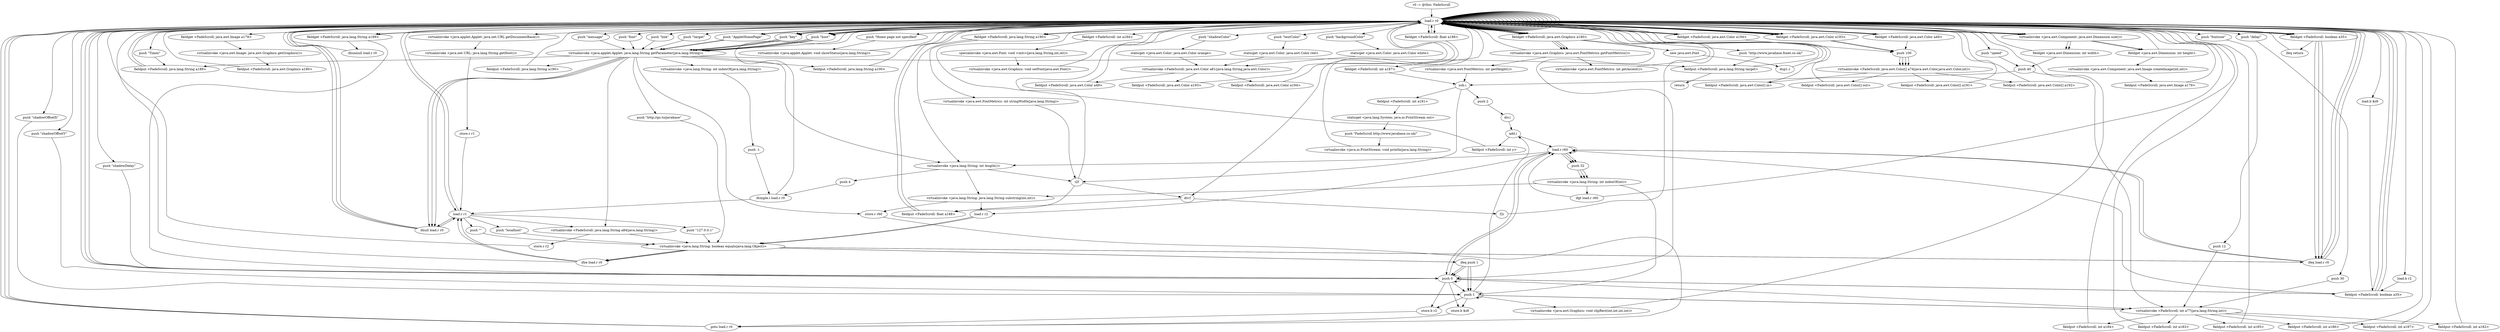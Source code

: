 digraph "" {
    "r0 := @this: FadeScroll"
    "load.r r0"
    "r0 := @this: FadeScroll"->"load.r r0";
    "load.r r0"->"load.r r0";
    "load.r r0"->"load.r r0";
    "virtualinvoke <java.awt.Component: java.awt.Dimension size()>"
    "load.r r0"->"virtualinvoke <java.awt.Component: java.awt.Dimension size()>";
    "fieldget <java.awt.Dimension: int width>"
    "virtualinvoke <java.awt.Component: java.awt.Dimension size()>"->"fieldget <java.awt.Dimension: int width>";
    "fieldget <java.awt.Dimension: int width>"->"load.r r0";
    "load.r r0"->"virtualinvoke <java.awt.Component: java.awt.Dimension size()>";
    "fieldget <java.awt.Dimension: int height>"
    "virtualinvoke <java.awt.Component: java.awt.Dimension size()>"->"fieldget <java.awt.Dimension: int height>";
    "virtualinvoke <java.awt.Component: java.awt.Image createImage(int,int)>"
    "fieldget <java.awt.Dimension: int height>"->"virtualinvoke <java.awt.Component: java.awt.Image createImage(int,int)>";
    "fieldput <FadeScroll: java.awt.Image a179>"
    "virtualinvoke <java.awt.Component: java.awt.Image createImage(int,int)>"->"fieldput <FadeScroll: java.awt.Image a179>";
    "fieldput <FadeScroll: java.awt.Image a179>"->"load.r r0";
    "load.r r0"->"load.r r0";
    "fieldget <FadeScroll: java.awt.Image a179>"
    "load.r r0"->"fieldget <FadeScroll: java.awt.Image a179>";
    "virtualinvoke <java.awt.Image: java.awt.Graphics getGraphics()>"
    "fieldget <FadeScroll: java.awt.Image a179>"->"virtualinvoke <java.awt.Image: java.awt.Graphics getGraphics()>";
    "fieldput <FadeScroll: java.awt.Graphics a180>"
    "virtualinvoke <java.awt.Image: java.awt.Graphics getGraphics()>"->"fieldput <FadeScroll: java.awt.Graphics a180>";
    "fieldput <FadeScroll: java.awt.Graphics a180>"->"load.r r0";
    "load.r r0"->"load.r r0";
    "push \"message\""
    "load.r r0"->"push \"message\"";
    "virtualinvoke <java.applet.Applet: java.lang.String getParameter(java.lang.String)>"
    "push \"message\""->"virtualinvoke <java.applet.Applet: java.lang.String getParameter(java.lang.String)>";
    "fieldput <FadeScroll: java.lang.String a190>"
    "virtualinvoke <java.applet.Applet: java.lang.String getParameter(java.lang.String)>"->"fieldput <FadeScroll: java.lang.String a190>";
    "fieldput <FadeScroll: java.lang.String a190>"->"load.r r0";
    "load.r r0"->"load.r r0";
    "push \"font\""
    "load.r r0"->"push \"font\"";
    "push \"font\""->"virtualinvoke <java.applet.Applet: java.lang.String getParameter(java.lang.String)>";
    "fieldput <FadeScroll: java.lang.String a189>"
    "virtualinvoke <java.applet.Applet: java.lang.String getParameter(java.lang.String)>"->"fieldput <FadeScroll: java.lang.String a189>";
    "fieldput <FadeScroll: java.lang.String a189>"->"load.r r0";
    "fieldget <FadeScroll: java.lang.String a189>"
    "load.r r0"->"fieldget <FadeScroll: java.lang.String a189>";
    "ifnonnull load.r r0"
    "fieldget <FadeScroll: java.lang.String a189>"->"ifnonnull load.r r0";
    "ifnonnull load.r r0"->"load.r r0";
    "push \"Times\""
    "load.r r0"->"push \"Times\"";
    "push \"Times\""->"fieldput <FadeScroll: java.lang.String a189>";
    "fieldput <FadeScroll: java.lang.String a189>"->"load.r r0";
    "load.r r0"->"load.r r0";
    "push \"fontsize\""
    "load.r r0"->"push \"fontsize\"";
    "push 12"
    "push \"fontsize\""->"push 12";
    "virtualinvoke <FadeScroll: int a77(java.lang.String,int)>"
    "push 12"->"virtualinvoke <FadeScroll: int a77(java.lang.String,int)>";
    "fieldput <FadeScroll: int a184>"
    "virtualinvoke <FadeScroll: int a77(java.lang.String,int)>"->"fieldput <FadeScroll: int a184>";
    "fieldput <FadeScroll: int a184>"->"load.r r0";
    "fieldget <FadeScroll: java.awt.Graphics a180>"
    "load.r r0"->"fieldget <FadeScroll: java.awt.Graphics a180>";
    "new java.awt.Font"
    "fieldget <FadeScroll: java.awt.Graphics a180>"->"new java.awt.Font";
    "dup1.r"
    "new java.awt.Font"->"dup1.r";
    "dup1.r"->"load.r r0";
    "load.r r0"->"fieldget <FadeScroll: java.lang.String a189>";
    "push 0"
    "fieldget <FadeScroll: java.lang.String a189>"->"push 0";
    "push 0"->"load.r r0";
    "fieldget <FadeScroll: int a184>"
    "load.r r0"->"fieldget <FadeScroll: int a184>";
    "specialinvoke <java.awt.Font: void <init>(java.lang.String,int,int)>"
    "fieldget <FadeScroll: int a184>"->"specialinvoke <java.awt.Font: void <init>(java.lang.String,int,int)>";
    "virtualinvoke <java.awt.Graphics: void setFont(java.awt.Font)>"
    "specialinvoke <java.awt.Font: void <init>(java.lang.String,int,int)>"->"virtualinvoke <java.awt.Graphics: void setFont(java.awt.Font)>";
    "virtualinvoke <java.awt.Graphics: void setFont(java.awt.Font)>"->"load.r r0";
    "load.r r0"->"load.r r0";
    "push \"speed\""
    "load.r r0"->"push \"speed\"";
    "push 40"
    "push \"speed\""->"push 40";
    "push 40"->"virtualinvoke <FadeScroll: int a77(java.lang.String,int)>";
    "fieldput <FadeScroll: int a183>"
    "virtualinvoke <FadeScroll: int a77(java.lang.String,int)>"->"fieldput <FadeScroll: int a183>";
    "fieldput <FadeScroll: int a183>"->"load.r r0";
    "load.r r0"->"load.r r0";
    "push \"shadowOffsetX\""
    "load.r r0"->"push \"shadowOffsetX\"";
    "push 1"
    "push \"shadowOffsetX\""->"push 1";
    "push 1"->"virtualinvoke <FadeScroll: int a77(java.lang.String,int)>";
    "fieldput <FadeScroll: int a185>"
    "virtualinvoke <FadeScroll: int a77(java.lang.String,int)>"->"fieldput <FadeScroll: int a185>";
    "fieldput <FadeScroll: int a185>"->"load.r r0";
    "load.r r0"->"load.r r0";
    "push \"shadowOffsetY\""
    "load.r r0"->"push \"shadowOffsetY\"";
    "push \"shadowOffsetY\""->"push 1";
    "push 1"->"virtualinvoke <FadeScroll: int a77(java.lang.String,int)>";
    "fieldput <FadeScroll: int a186>"
    "virtualinvoke <FadeScroll: int a77(java.lang.String,int)>"->"fieldput <FadeScroll: int a186>";
    "fieldput <FadeScroll: int a186>"->"load.r r0";
    "load.r r0"->"load.r r0";
    "push \"shadowDelay\""
    "load.r r0"->"push \"shadowDelay\"";
    "push \"shadowDelay\""->"push 0";
    "push 0"->"virtualinvoke <FadeScroll: int a77(java.lang.String,int)>";
    "fieldput <FadeScroll: int a187>"
    "virtualinvoke <FadeScroll: int a77(java.lang.String,int)>"->"fieldput <FadeScroll: int a187>";
    "fieldput <FadeScroll: int a187>"->"load.r r0";
    "load.r r0"->"load.r r0";
    "push \"delay\""
    "load.r r0"->"push \"delay\"";
    "push 30"
    "push \"delay\""->"push 30";
    "push 30"->"virtualinvoke <FadeScroll: int a77(java.lang.String,int)>";
    "fieldput <FadeScroll: int a182>"
    "virtualinvoke <FadeScroll: int a77(java.lang.String,int)>"->"fieldput <FadeScroll: int a182>";
    "fieldput <FadeScroll: int a182>"->"load.r r0";
    "load.r r0"->"load.r r0";
    "push \"link\""
    "load.r r0"->"push \"link\"";
    "push \"link\""->"virtualinvoke <java.applet.Applet: java.lang.String getParameter(java.lang.String)>";
    "fieldput <FadeScroll: java.lang.String a100>"
    "virtualinvoke <java.applet.Applet: java.lang.String getParameter(java.lang.String)>"->"fieldput <FadeScroll: java.lang.String a100>";
    "fieldput <FadeScroll: java.lang.String a100>"->"load.r r0";
    "load.r r0"->"load.r r0";
    "push \"target\""
    "load.r r0"->"push \"target\"";
    "push \"target\""->"virtualinvoke <java.applet.Applet: java.lang.String getParameter(java.lang.String)>";
    "fieldput <FadeScroll: java.lang.String target>"
    "virtualinvoke <java.applet.Applet: java.lang.String getParameter(java.lang.String)>"->"fieldput <FadeScroll: java.lang.String target>";
    "fieldput <FadeScroll: java.lang.String target>"->"load.r r0";
    "load.r r0"->"load.r r0";
    "push \"textColor\""
    "load.r r0"->"push \"textColor\"";
    "staticget <java.awt.Color: java.awt.Color red>"
    "push \"textColor\""->"staticget <java.awt.Color: java.awt.Color red>";
    "virtualinvoke <FadeScroll: java.awt.Color a81(java.lang.String,java.awt.Color)>"
    "staticget <java.awt.Color: java.awt.Color red>"->"virtualinvoke <FadeScroll: java.awt.Color a81(java.lang.String,java.awt.Color)>";
    "fieldput <FadeScroll: java.awt.Color a49>"
    "virtualinvoke <FadeScroll: java.awt.Color a81(java.lang.String,java.awt.Color)>"->"fieldput <FadeScroll: java.awt.Color a49>";
    "fieldput <FadeScroll: java.awt.Color a49>"->"load.r r0";
    "load.r r0"->"load.r r0";
    "push \"backgroundColor\""
    "load.r r0"->"push \"backgroundColor\"";
    "staticget <java.awt.Color: java.awt.Color white>"
    "push \"backgroundColor\""->"staticget <java.awt.Color: java.awt.Color white>";
    "staticget <java.awt.Color: java.awt.Color white>"->"virtualinvoke <FadeScroll: java.awt.Color a81(java.lang.String,java.awt.Color)>";
    "fieldput <FadeScroll: java.awt.Color a193>"
    "virtualinvoke <FadeScroll: java.awt.Color a81(java.lang.String,java.awt.Color)>"->"fieldput <FadeScroll: java.awt.Color a193>";
    "fieldput <FadeScroll: java.awt.Color a193>"->"load.r r0";
    "load.r r0"->"load.r r0";
    "push \"shadowColor\""
    "load.r r0"->"push \"shadowColor\"";
    "staticget <java.awt.Color: java.awt.Color orange>"
    "push \"shadowColor\""->"staticget <java.awt.Color: java.awt.Color orange>";
    "staticget <java.awt.Color: java.awt.Color orange>"->"virtualinvoke <FadeScroll: java.awt.Color a81(java.lang.String,java.awt.Color)>";
    "fieldput <FadeScroll: java.awt.Color a194>"
    "virtualinvoke <FadeScroll: java.awt.Color a81(java.lang.String,java.awt.Color)>"->"fieldput <FadeScroll: java.awt.Color a194>";
    "fieldput <FadeScroll: java.awt.Color a194>"->"load.r r0";
    "load.r r0"->"load.r r0";
    "load.r r0"->"load.r r0";
    "fieldget <FadeScroll: java.awt.Color a193>"
    "load.r r0"->"fieldget <FadeScroll: java.awt.Color a193>";
    "fieldget <FadeScroll: java.awt.Color a193>"->"load.r r0";
    "fieldget <FadeScroll: java.awt.Color a49>"
    "load.r r0"->"fieldget <FadeScroll: java.awt.Color a49>";
    "push 100"
    "fieldget <FadeScroll: java.awt.Color a49>"->"push 100";
    "virtualinvoke <FadeScroll: java.awt.Color[] a74(java.awt.Color,java.awt.Color,int)>"
    "push 100"->"virtualinvoke <FadeScroll: java.awt.Color[] a74(java.awt.Color,java.awt.Color,int)>";
    "fieldput <FadeScroll: java.awt.Color[] in>"
    "virtualinvoke <FadeScroll: java.awt.Color[] a74(java.awt.Color,java.awt.Color,int)>"->"fieldput <FadeScroll: java.awt.Color[] in>";
    "fieldput <FadeScroll: java.awt.Color[] in>"->"load.r r0";
    "load.r r0"->"load.r r0";
    "load.r r0"->"load.r r0";
    "load.r r0"->"fieldget <FadeScroll: java.awt.Color a49>";
    "fieldget <FadeScroll: java.awt.Color a49>"->"load.r r0";
    "load.r r0"->"fieldget <FadeScroll: java.awt.Color a193>";
    "fieldget <FadeScroll: java.awt.Color a193>"->"push 100";
    "push 100"->"virtualinvoke <FadeScroll: java.awt.Color[] a74(java.awt.Color,java.awt.Color,int)>";
    "fieldput <FadeScroll: java.awt.Color[] out>"
    "virtualinvoke <FadeScroll: java.awt.Color[] a74(java.awt.Color,java.awt.Color,int)>"->"fieldput <FadeScroll: java.awt.Color[] out>";
    "fieldput <FadeScroll: java.awt.Color[] out>"->"load.r r0";
    "load.r r0"->"load.r r0";
    "load.r r0"->"load.r r0";
    "load.r r0"->"fieldget <FadeScroll: java.awt.Color a193>";
    "fieldget <FadeScroll: java.awt.Color a193>"->"load.r r0";
    "fieldget <FadeScroll: java.awt.Color a194>"
    "load.r r0"->"fieldget <FadeScroll: java.awt.Color a194>";
    "fieldget <FadeScroll: java.awt.Color a194>"->"push 100";
    "push 100"->"virtualinvoke <FadeScroll: java.awt.Color[] a74(java.awt.Color,java.awt.Color,int)>";
    "fieldput <FadeScroll: java.awt.Color[] a191>"
    "virtualinvoke <FadeScroll: java.awt.Color[] a74(java.awt.Color,java.awt.Color,int)>"->"fieldput <FadeScroll: java.awt.Color[] a191>";
    "fieldput <FadeScroll: java.awt.Color[] a191>"->"load.r r0";
    "load.r r0"->"load.r r0";
    "load.r r0"->"load.r r0";
    "load.r r0"->"fieldget <FadeScroll: java.awt.Color a194>";
    "fieldget <FadeScroll: java.awt.Color a194>"->"load.r r0";
    "load.r r0"->"fieldget <FadeScroll: java.awt.Color a193>";
    "fieldget <FadeScroll: java.awt.Color a193>"->"push 100";
    "push 100"->"virtualinvoke <FadeScroll: java.awt.Color[] a74(java.awt.Color,java.awt.Color,int)>";
    "fieldput <FadeScroll: java.awt.Color[] a192>"
    "virtualinvoke <FadeScroll: java.awt.Color[] a74(java.awt.Color,java.awt.Color,int)>"->"fieldput <FadeScroll: java.awt.Color[] a192>";
    "fieldput <FadeScroll: java.awt.Color[] a192>"->"load.r r0";
    "load.r r0"->"load.r r0";
    "load.r r0"->"fieldget <FadeScroll: java.awt.Graphics a180>";
    "virtualinvoke <java.awt.Graphics: java.awt.FontMetrics getFontMetrics()>"
    "fieldget <FadeScroll: java.awt.Graphics a180>"->"virtualinvoke <java.awt.Graphics: java.awt.FontMetrics getFontMetrics()>";
    "virtualinvoke <java.awt.FontMetrics: int getAscent()>"
    "virtualinvoke <java.awt.Graphics: java.awt.FontMetrics getFontMetrics()>"->"virtualinvoke <java.awt.FontMetrics: int getAscent()>";
    "virtualinvoke <java.awt.FontMetrics: int getAscent()>"->"load.r r0";
    "load.r r0"->"virtualinvoke <java.awt.Component: java.awt.Dimension size()>";
    "virtualinvoke <java.awt.Component: java.awt.Dimension size()>"->"fieldget <java.awt.Dimension: int height>";
    "fieldget <java.awt.Dimension: int height>"->"load.r r0";
    "load.r r0"->"fieldget <FadeScroll: java.awt.Graphics a180>";
    "fieldget <FadeScroll: java.awt.Graphics a180>"->"virtualinvoke <java.awt.Graphics: java.awt.FontMetrics getFontMetrics()>";
    "virtualinvoke <java.awt.FontMetrics: int getHeight()>"
    "virtualinvoke <java.awt.Graphics: java.awt.FontMetrics getFontMetrics()>"->"virtualinvoke <java.awt.FontMetrics: int getHeight()>";
    "sub.i"
    "virtualinvoke <java.awt.FontMetrics: int getHeight()>"->"sub.i";
    "push 2"
    "sub.i"->"push 2";
    "div.i"
    "push 2"->"div.i";
    "add.i"
    "div.i"->"add.i";
    "fieldput <FadeScroll: int y>"
    "add.i"->"fieldput <FadeScroll: int y>";
    "fieldput <FadeScroll: int y>"->"load.r r0";
    "load.r r0"->"load.r r0";
    "load.r r0"->"fieldget <FadeScroll: java.awt.Graphics a180>";
    "fieldget <FadeScroll: java.awt.Graphics a180>"->"virtualinvoke <java.awt.Graphics: java.awt.FontMetrics getFontMetrics()>";
    "virtualinvoke <java.awt.Graphics: java.awt.FontMetrics getFontMetrics()>"->"load.r r0";
    "fieldget <FadeScroll: java.lang.String a190>"
    "load.r r0"->"fieldget <FadeScroll: java.lang.String a190>";
    "virtualinvoke <java.awt.FontMetrics: int stringWidth(java.lang.String)>"
    "fieldget <FadeScroll: java.lang.String a190>"->"virtualinvoke <java.awt.FontMetrics: int stringWidth(java.lang.String)>";
    "i2f"
    "virtualinvoke <java.awt.FontMetrics: int stringWidth(java.lang.String)>"->"i2f";
    "fieldput <FadeScroll: float a188>"
    "i2f"->"fieldput <FadeScroll: float a188>";
    "fieldput <FadeScroll: float a188>"->"load.r r0";
    "load.r r0"->"load.r r0";
    "fieldget <FadeScroll: float a188>"
    "load.r r0"->"fieldget <FadeScroll: float a188>";
    "fieldget <FadeScroll: float a188>"->"load.r r0";
    "load.r r0"->"fieldget <FadeScroll: java.lang.String a190>";
    "virtualinvoke <java.lang.String: int length()>"
    "fieldget <FadeScroll: java.lang.String a190>"->"virtualinvoke <java.lang.String: int length()>";
    "virtualinvoke <java.lang.String: int length()>"->"i2f";
    "div.f"
    "i2f"->"div.f";
    "div.f"->"fieldput <FadeScroll: float a188>";
    "fieldput <FadeScroll: float a188>"->"load.r r0";
    "load.r r0"->"load.r r0";
    "load.r r0"->"virtualinvoke <java.awt.Component: java.awt.Dimension size()>";
    "virtualinvoke <java.awt.Component: java.awt.Dimension size()>"->"fieldget <java.awt.Dimension: int width>";
    "fieldget <java.awt.Dimension: int width>"->"push 40";
    "push 40"->"sub.i";
    "sub.i"->"i2f";
    "i2f"->"load.r r0";
    "load.r r0"->"fieldget <FadeScroll: float a188>";
    "fieldget <FadeScroll: float a188>"->"div.f";
    "f2i"
    "div.f"->"f2i";
    "f2i"->"load.r r0";
    "fieldget <FadeScroll: int a187>"
    "load.r r0"->"fieldget <FadeScroll: int a187>";
    "fieldget <FadeScroll: int a187>"->"sub.i";
    "fieldput <FadeScroll: int a181>"
    "sub.i"->"fieldput <FadeScroll: int a181>";
    "staticget <java.lang.System: java.io.PrintStream out>"
    "fieldput <FadeScroll: int a181>"->"staticget <java.lang.System: java.io.PrintStream out>";
    "push \"FadeScroll http://www.javabase.co.uk/\""
    "staticget <java.lang.System: java.io.PrintStream out>"->"push \"FadeScroll http://www.javabase.co.uk/\"";
    "virtualinvoke <java.io.PrintStream: void println(java.lang.String)>"
    "push \"FadeScroll http://www.javabase.co.uk/\""->"virtualinvoke <java.io.PrintStream: void println(java.lang.String)>";
    "virtualinvoke <java.io.PrintStream: void println(java.lang.String)>"->"load.r r0";
    "push \"AppletHomePage\""
    "load.r r0"->"push \"AppletHomePage\"";
    "push \"AppletHomePage\""->"virtualinvoke <java.applet.Applet: java.lang.String getParameter(java.lang.String)>";
    "ifnull load.r r0"
    "virtualinvoke <java.applet.Applet: java.lang.String getParameter(java.lang.String)>"->"ifnull load.r r0";
    "ifnull load.r r0"->"load.r r0";
    "load.r r0"->"push \"AppletHomePage\"";
    "push \"AppletHomePage\""->"virtualinvoke <java.applet.Applet: java.lang.String getParameter(java.lang.String)>";
    "push \"http://go.to/javabase\""
    "virtualinvoke <java.applet.Applet: java.lang.String getParameter(java.lang.String)>"->"push \"http://go.to/javabase\"";
    "virtualinvoke <java.lang.String: boolean equals(java.lang.Object)>"
    "push \"http://go.to/javabase\""->"virtualinvoke <java.lang.String: boolean equals(java.lang.Object)>";
    "ifne load.r r0"
    "virtualinvoke <java.lang.String: boolean equals(java.lang.Object)>"->"ifne load.r r0";
    "ifne load.r r0"->"load.r r0";
    "load.r r0"->"fieldget <FadeScroll: java.awt.Graphics a180>";
    "fieldget <FadeScroll: java.awt.Graphics a180>"->"push 0";
    "push 0"->"push 0";
    "push 0"->"push 1";
    "push 1"->"push 1";
    "virtualinvoke <java.awt.Graphics: void clipRect(int,int,int,int)>"
    "push 1"->"virtualinvoke <java.awt.Graphics: void clipRect(int,int,int,int)>";
    "virtualinvoke <java.awt.Graphics: void clipRect(int,int,int,int)>"->"load.r r0";
    "push \"Home page not specified\""
    "load.r r0"->"push \"Home page not specified\"";
    "virtualinvoke <java.applet.Applet: void showStatus(java.lang.String)>"
    "push \"Home page not specified\""->"virtualinvoke <java.applet.Applet: void showStatus(java.lang.String)>";
    "virtualinvoke <java.applet.Applet: void showStatus(java.lang.String)>"->"load.r r0";
    "virtualinvoke <java.applet.Applet: java.net.URL getDocumentBase()>"
    "load.r r0"->"virtualinvoke <java.applet.Applet: java.net.URL getDocumentBase()>";
    "virtualinvoke <java.net.URL: java.lang.String getHost()>"
    "virtualinvoke <java.applet.Applet: java.net.URL getDocumentBase()>"->"virtualinvoke <java.net.URL: java.lang.String getHost()>";
    "store.r r1"
    "virtualinvoke <java.net.URL: java.lang.String getHost()>"->"store.r r1";
    "load.r r1"
    "store.r r1"->"load.r r1";
    "load.r r1"->"ifnull load.r r0";
    "ifnull load.r r0"->"load.r r1";
    "push \"localhost\""
    "load.r r1"->"push \"localhost\"";
    "push \"localhost\""->"virtualinvoke <java.lang.String: boolean equals(java.lang.Object)>";
    "virtualinvoke <java.lang.String: boolean equals(java.lang.Object)>"->"ifne load.r r0";
    "ifne load.r r0"->"load.r r1";
    "push \"127.0.0.1\""
    "load.r r1"->"push \"127.0.0.1\"";
    "push \"127.0.0.1\""->"virtualinvoke <java.lang.String: boolean equals(java.lang.Object)>";
    "virtualinvoke <java.lang.String: boolean equals(java.lang.Object)>"->"ifne load.r r0";
    "ifne load.r r0"->"load.r r1";
    "push \"\""
    "load.r r1"->"push \"\"";
    "push \"\""->"virtualinvoke <java.lang.String: boolean equals(java.lang.Object)>";
    "ifeq load.r r0"
    "virtualinvoke <java.lang.String: boolean equals(java.lang.Object)>"->"ifeq load.r r0";
    "ifeq load.r r0"->"load.r r0";
    "load.r r0"->"push 0";
    "fieldput <FadeScroll: boolean a35>"
    "push 0"->"fieldput <FadeScroll: boolean a35>";
    "fieldput <FadeScroll: boolean a35>"->"load.r r0";
    "push \"key\""
    "load.r r0"->"push \"key\"";
    "push \"key\""->"virtualinvoke <java.applet.Applet: java.lang.String getParameter(java.lang.String)>";
    "virtualinvoke <java.applet.Applet: java.lang.String getParameter(java.lang.String)>"->"ifnull load.r r0";
    "ifnull load.r r0"->"load.r r0";
    "load.r r0"->"load.r r1";
    "virtualinvoke <FadeScroll: java.lang.String a84(java.lang.String)>"
    "load.r r1"->"virtualinvoke <FadeScroll: java.lang.String a84(java.lang.String)>";
    "store.r r2"
    "virtualinvoke <FadeScroll: java.lang.String a84(java.lang.String)>"->"store.r r2";
    "store.r r2"->"load.r r0";
    "load.r r0"->"push \"key\"";
    "push \"key\""->"virtualinvoke <java.applet.Applet: java.lang.String getParameter(java.lang.String)>";
    "store.r r60"
    "virtualinvoke <java.applet.Applet: java.lang.String getParameter(java.lang.String)>"->"store.r r60";
    "goto load.r r0"
    "store.r r60"->"goto load.r r0";
    "goto load.r r0"->"load.r r0";
    "fieldget <FadeScroll: boolean a35>"
    "load.r r0"->"fieldget <FadeScroll: boolean a35>";
    "fieldget <FadeScroll: boolean a35>"->"ifeq load.r r0";
    "load.r r60"
    "ifeq load.r r0"->"load.r r60";
    "push 32"
    "load.r r60"->"push 32";
    "virtualinvoke <java.lang.String: int indexOf(int)>"
    "push 32"->"virtualinvoke <java.lang.String: int indexOf(int)>";
    "ifgt load.r r60"
    "virtualinvoke <java.lang.String: int indexOf(int)>"->"ifgt load.r r60";
    "ifgt load.r r60"->"load.r r0";
    "load.r r0"->"fieldget <FadeScroll: boolean a35>";
    "fieldget <FadeScroll: boolean a35>"->"ifeq load.r r0";
    "ifeq load.r r0"->"load.r r60";
    "load.r r2"
    "load.r r60"->"load.r r2";
    "load.r r2"->"virtualinvoke <java.lang.String: boolean equals(java.lang.Object)>";
    "ifeq push 1"
    "virtualinvoke <java.lang.String: boolean equals(java.lang.Object)>"->"ifeq push 1";
    "ifeq push 1"->"push 0";
    "store.b r2"
    "push 0"->"store.b r2";
    "store.b r2"->"goto load.r r0";
    "goto load.r r0"->"load.r r0";
    "load.b r2"
    "load.r r0"->"load.b r2";
    "load.b r2"->"fieldput <FadeScroll: boolean a35>";
    "fieldput <FadeScroll: boolean a35>"->"load.r r0";
    "load.r r0"->"fieldget <FadeScroll: boolean a35>";
    "fieldget <FadeScroll: boolean a35>"->"ifeq load.r r0";
    "ifeq load.r r0"->"load.r r0";
    "push \"host\""
    "load.r r0"->"push \"host\"";
    "push \"host\""->"virtualinvoke <java.applet.Applet: java.lang.String getParameter(java.lang.String)>";
    "virtualinvoke <java.applet.Applet: java.lang.String getParameter(java.lang.String)>"->"ifnull load.r r0";
    "ifnull load.r r0"->"load.r r0";
    "load.r r0"->"push \"host\"";
    "push \"host\""->"virtualinvoke <java.applet.Applet: java.lang.String getParameter(java.lang.String)>";
    "virtualinvoke <java.applet.Applet: java.lang.String getParameter(java.lang.String)>"->"virtualinvoke <java.lang.String: int length()>";
    "push 4"
    "virtualinvoke <java.lang.String: int length()>"->"push 4";
    "ifcmple.i load.r r0"
    "push 4"->"ifcmple.i load.r r0";
    "ifcmple.i load.r r0"->"load.r r1";
    "load.r r1"->"load.r r0";
    "load.r r0"->"push \"host\"";
    "push \"host\""->"virtualinvoke <java.applet.Applet: java.lang.String getParameter(java.lang.String)>";
    "virtualinvoke <java.lang.String: int indexOf(java.lang.String)>"
    "virtualinvoke <java.applet.Applet: java.lang.String getParameter(java.lang.String)>"->"virtualinvoke <java.lang.String: int indexOf(java.lang.String)>";
    "push -1"
    "virtualinvoke <java.lang.String: int indexOf(java.lang.String)>"->"push -1";
    "push -1"->"ifcmple.i load.r r0";
    "ifcmple.i load.r r0"->"load.r r0";
    "load.r r0"->"push \"key\"";
    "push \"key\""->"virtualinvoke <java.applet.Applet: java.lang.String getParameter(java.lang.String)>";
    "virtualinvoke <java.applet.Applet: java.lang.String getParameter(java.lang.String)>"->"load.r r0";
    "load.r r0"->"load.r r0";
    "load.r r0"->"push \"host\"";
    "push \"host\""->"virtualinvoke <java.applet.Applet: java.lang.String getParameter(java.lang.String)>";
    "virtualinvoke <java.applet.Applet: java.lang.String getParameter(java.lang.String)>"->"virtualinvoke <FadeScroll: java.lang.String a84(java.lang.String)>";
    "virtualinvoke <FadeScroll: java.lang.String a84(java.lang.String)>"->"virtualinvoke <java.lang.String: boolean equals(java.lang.Object)>";
    "virtualinvoke <java.lang.String: boolean equals(java.lang.Object)>"->"ifeq load.r r0";
    "ifeq load.r r0"->"load.r r0";
    "load.r r0"->"push 0";
    "push 0"->"fieldput <FadeScroll: boolean a35>";
    "fieldput <FadeScroll: boolean a35>"->"load.r r0";
    "load.r r0"->"fieldget <FadeScroll: boolean a35>";
    "ifeq return"
    "fieldget <FadeScroll: boolean a35>"->"ifeq return";
    "ifeq return"->"load.r r0";
    "push \"http://www.javabase.fsnet.co.uk/\""
    "load.r r0"->"push \"http://www.javabase.fsnet.co.uk/\"";
    "push \"http://www.javabase.fsnet.co.uk/\""->"fieldput <FadeScroll: java.lang.String target>";
    "return"
    "fieldput <FadeScroll: java.lang.String target>"->"return";
    "ifeq push 1"->"push 1";
    "push 1"->"store.b r2";
    "ifgt load.r r60"->"load.r r60";
    "load.r r60"->"push 0";
    "push 0"->"load.r r60";
    "load.r r60"->"push 32";
    "push 32"->"virtualinvoke <java.lang.String: int indexOf(int)>";
    "virtualinvoke <java.lang.String: java.lang.String substring(int,int)>"
    "virtualinvoke <java.lang.String: int indexOf(int)>"->"virtualinvoke <java.lang.String: java.lang.String substring(int,int)>";
    "virtualinvoke <java.lang.String: java.lang.String substring(int,int)>"->"load.r r2";
    "load.r r2"->"virtualinvoke <java.lang.String: boolean equals(java.lang.Object)>";
    "virtualinvoke <java.lang.String: boolean equals(java.lang.Object)>"->"ifeq push 1";
    "ifeq push 1"->"push 0";
    "store.b $z8"
    "push 0"->"store.b $z8";
    "store.b $z8"->"goto load.r r0";
    "goto load.r r0"->"load.r r0";
    "load.b $z8"
    "load.r r0"->"load.b $z8";
    "load.b $z8"->"fieldput <FadeScroll: boolean a35>";
    "fieldput <FadeScroll: boolean a35>"->"load.r r60";
    "load.r r60"->"load.r r60";
    "load.r r60"->"push 32";
    "push 32"->"virtualinvoke <java.lang.String: int indexOf(int)>";
    "virtualinvoke <java.lang.String: int indexOf(int)>"->"push 1";
    "push 1"->"add.i";
    "add.i"->"load.r r60";
    "load.r r60"->"virtualinvoke <java.lang.String: int length()>";
    "virtualinvoke <java.lang.String: int length()>"->"virtualinvoke <java.lang.String: java.lang.String substring(int,int)>";
    "virtualinvoke <java.lang.String: java.lang.String substring(int,int)>"->"store.r r60";
    "ifeq push 1"->"push 1";
    "push 1"->"store.b $z8";
}

